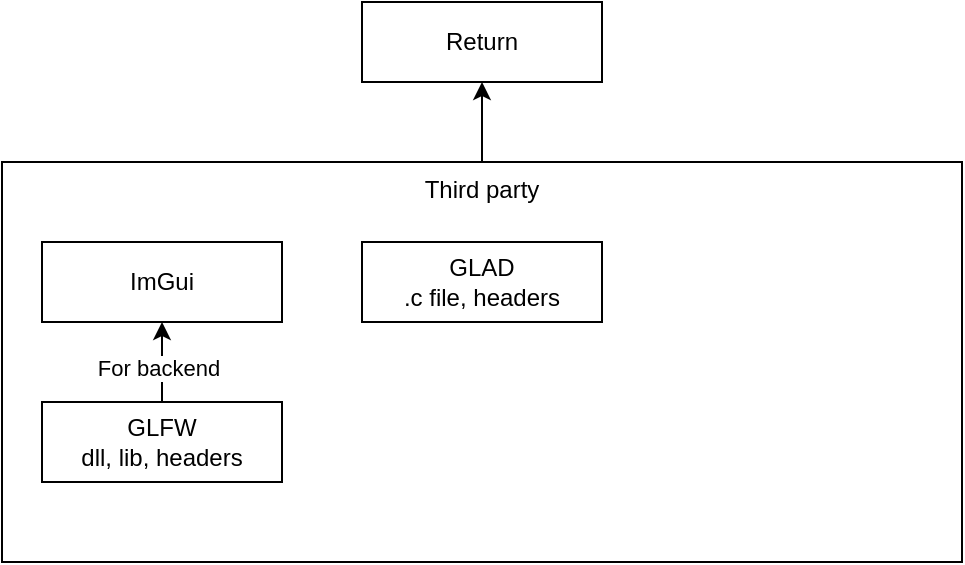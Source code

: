 <mxfile version="24.8.2">
  <diagram name="Page-1" id="QGzI1POobVXxCnPCwD5c">
    <mxGraphModel dx="1434" dy="746" grid="1" gridSize="10" guides="1" tooltips="1" connect="1" arrows="1" fold="1" page="1" pageScale="1" pageWidth="827" pageHeight="1169" math="0" shadow="0">
      <root>
        <mxCell id="0" />
        <mxCell id="1" parent="0" />
        <mxCell id="3fBxYLvxsHmkGkfKIn74-6" style="edgeStyle=orthogonalEdgeStyle;rounded=0;orthogonalLoop=1;jettySize=auto;html=1;exitX=0.5;exitY=0;exitDx=0;exitDy=0;entryX=0.5;entryY=1;entryDx=0;entryDy=0;" parent="1" source="3fBxYLvxsHmkGkfKIn74-5" target="3fBxYLvxsHmkGkfKIn74-1" edge="1">
          <mxGeometry relative="1" as="geometry" />
        </mxCell>
        <mxCell id="3fBxYLvxsHmkGkfKIn74-5" value="Third party" style="rounded=0;whiteSpace=wrap;html=1;verticalAlign=top;" parent="1" vertex="1">
          <mxGeometry x="180" y="160" width="480" height="200" as="geometry" />
        </mxCell>
        <mxCell id="3fBxYLvxsHmkGkfKIn74-1" value="Return" style="rounded=0;whiteSpace=wrap;html=1;" parent="1" vertex="1">
          <mxGeometry x="360" y="80" width="120" height="40" as="geometry" />
        </mxCell>
        <mxCell id="3fBxYLvxsHmkGkfKIn74-2" value="GLAD&lt;div&gt;.c file, headers&lt;/div&gt;" style="rounded=0;whiteSpace=wrap;html=1;" parent="1" vertex="1">
          <mxGeometry x="360" y="200" width="120" height="40" as="geometry" />
        </mxCell>
        <mxCell id="f26xfFPNk667gwdis2zG-2" style="edgeStyle=orthogonalEdgeStyle;rounded=0;orthogonalLoop=1;jettySize=auto;html=1;exitX=0.5;exitY=0;exitDx=0;exitDy=0;entryX=0.5;entryY=1;entryDx=0;entryDy=0;" edge="1" parent="1" source="3fBxYLvxsHmkGkfKIn74-3" target="3fBxYLvxsHmkGkfKIn74-4">
          <mxGeometry relative="1" as="geometry" />
        </mxCell>
        <mxCell id="f26xfFPNk667gwdis2zG-3" value="For backend" style="edgeLabel;html=1;align=center;verticalAlign=middle;resizable=0;points=[];" vertex="1" connectable="0" parent="f26xfFPNk667gwdis2zG-2">
          <mxGeometry x="-0.15" y="2" relative="1" as="geometry">
            <mxPoint as="offset" />
          </mxGeometry>
        </mxCell>
        <mxCell id="3fBxYLvxsHmkGkfKIn74-3" value="GLFW&lt;div&gt;dll, lib, headers&lt;/div&gt;" style="rounded=0;whiteSpace=wrap;html=1;" parent="1" vertex="1">
          <mxGeometry x="200" y="280" width="120" height="40" as="geometry" />
        </mxCell>
        <mxCell id="3fBxYLvxsHmkGkfKIn74-4" value="ImGui" style="rounded=0;whiteSpace=wrap;html=1;" parent="1" vertex="1">
          <mxGeometry x="200" y="200" width="120" height="40" as="geometry" />
        </mxCell>
      </root>
    </mxGraphModel>
  </diagram>
</mxfile>
